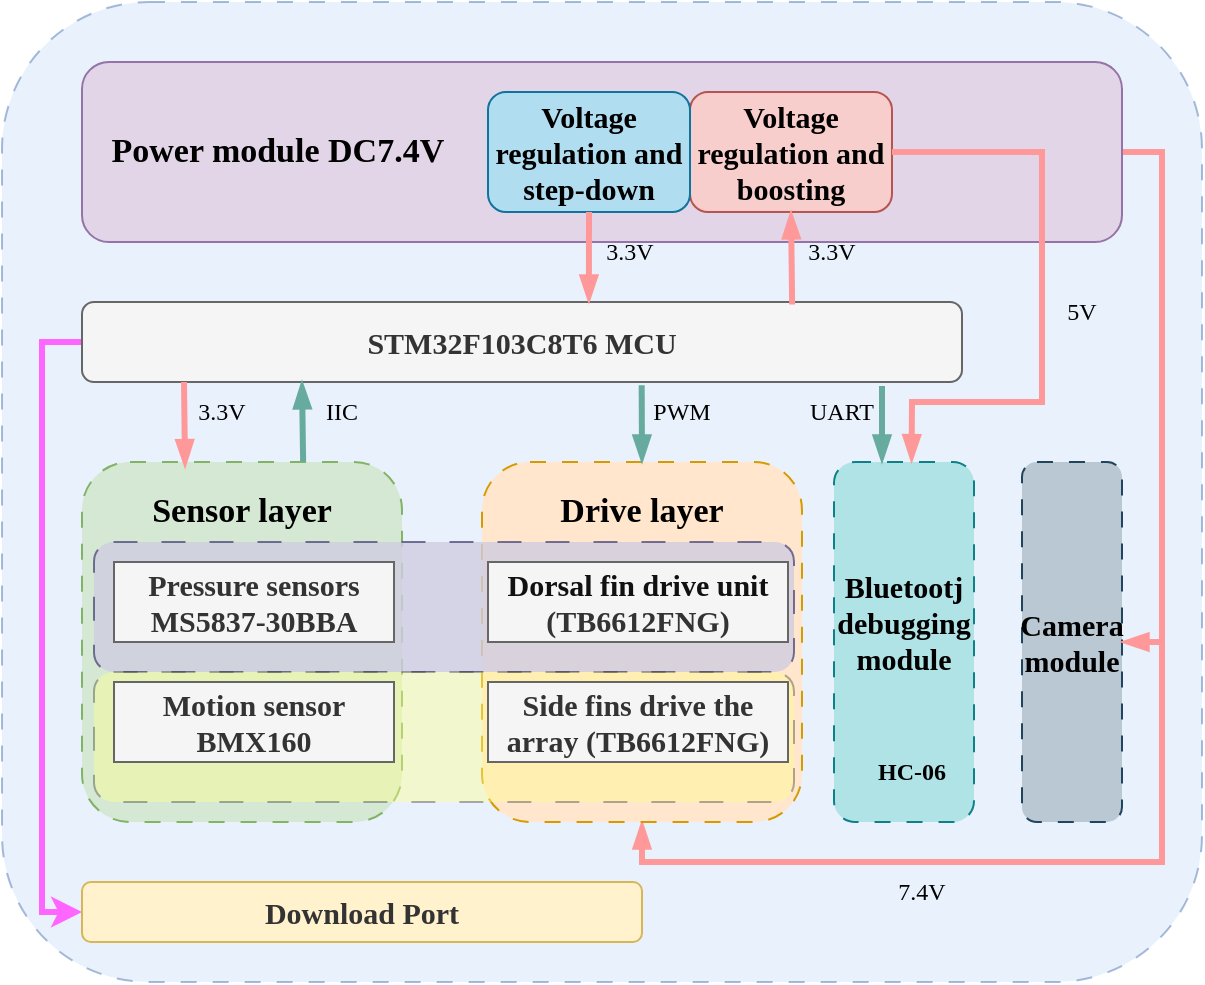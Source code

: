 <mxfile version="27.1.4">
  <diagram name="第 1 页" id="a25goBHYSJ6G8yLVW9Gv">
    <mxGraphModel dx="1160" dy="747" grid="1" gridSize="10" guides="1" tooltips="1" connect="1" arrows="1" fold="1" page="1" pageScale="1" pageWidth="827" pageHeight="1169" math="0" shadow="0">
      <root>
        <mxCell id="0" />
        <mxCell id="1" parent="0" />
        <mxCell id="xWq6DRBjydXVrkZtAr-p-1" value="" style="rounded=1;whiteSpace=wrap;html=1;fillColor=#dae8fc;strokeColor=#6c8ebf;dashed=1;dashPattern=8 8;glass=0;rotation=0;opacity=60;" vertex="1" parent="1">
          <mxGeometry x="114" y="95" width="600" height="490" as="geometry" />
        </mxCell>
        <mxCell id="xWq6DRBjydXVrkZtAr-p-2" value="" style="rounded=1;whiteSpace=wrap;html=1;fillColor=#d5e8d4;strokeColor=#82b366;dashed=1;dashPattern=8 8;" vertex="1" parent="1">
          <mxGeometry x="154" y="325" width="160" height="180" as="geometry" />
        </mxCell>
        <mxCell id="xWq6DRBjydXVrkZtAr-p-3" style="edgeStyle=orthogonalEdgeStyle;rounded=0;orthogonalLoop=1;jettySize=auto;html=1;exitX=1;exitY=0.5;exitDx=0;exitDy=0;entryX=0.5;entryY=1;entryDx=0;entryDy=0;strokeWidth=3;strokeColor=#FF9999;endArrow=blockThin;endFill=1;" edge="1" parent="1" source="xWq6DRBjydXVrkZtAr-p-4" target="xWq6DRBjydXVrkZtAr-p-10">
          <mxGeometry relative="1" as="geometry">
            <Array as="points">
              <mxPoint x="694" y="170" />
              <mxPoint x="694" y="525" />
              <mxPoint x="434" y="525" />
            </Array>
          </mxGeometry>
        </mxCell>
        <mxCell id="xWq6DRBjydXVrkZtAr-p-4" value="&lt;font face=&quot;Times New Roman&quot; style=&quot;font-size: 17px;&quot;&gt;&lt;b&gt;&amp;nbsp; &amp;nbsp;&lt;font style=&quot;&quot;&gt;Power module DC7.4V&lt;/font&gt;&lt;/b&gt;&lt;/font&gt;" style="rounded=1;whiteSpace=wrap;html=1;align=left;fillColor=#e1d5e7;strokeColor=#9673a6;" vertex="1" parent="1">
          <mxGeometry x="154" y="125" width="520" height="90" as="geometry" />
        </mxCell>
        <mxCell id="xWq6DRBjydXVrkZtAr-p-5" value="&lt;b style=&quot;&quot;&gt;&lt;font style=&quot;font-size: 15px;&quot; face=&quot;Times New Roman&quot;&gt;Voltage regulation and boosting&lt;/font&gt;&lt;/b&gt;" style="rounded=1;whiteSpace=wrap;html=1;fillColor=#f8cecc;strokeColor=#b85450;" vertex="1" parent="1">
          <mxGeometry x="458" y="140" width="101" height="60" as="geometry" />
        </mxCell>
        <mxCell id="xWq6DRBjydXVrkZtAr-p-6" value="&lt;b style=&quot;&quot;&gt;&lt;font style=&quot;font-size: 15px;&quot; face=&quot;Times New Roman&quot;&gt;Voltage regulation and step-down&lt;/font&gt;&lt;/b&gt;" style="rounded=1;whiteSpace=wrap;html=1;fillColor=#b1ddf0;strokeColor=#10739e;align=center;" vertex="1" parent="1">
          <mxGeometry x="357" y="140" width="101" height="60" as="geometry" />
        </mxCell>
        <mxCell id="xWq6DRBjydXVrkZtAr-p-7" style="edgeStyle=orthogonalEdgeStyle;rounded=0;orthogonalLoop=1;jettySize=auto;html=1;exitX=0;exitY=0.5;exitDx=0;exitDy=0;entryX=0;entryY=0.5;entryDx=0;entryDy=0;strokeWidth=3;strokeColor=#FF66FF;" edge="1" parent="1" source="xWq6DRBjydXVrkZtAr-p-8" target="xWq6DRBjydXVrkZtAr-p-12">
          <mxGeometry relative="1" as="geometry" />
        </mxCell>
        <mxCell id="xWq6DRBjydXVrkZtAr-p-8" value="&lt;font style=&quot;font-size: 15px;&quot;&gt;&lt;b style=&quot;&quot;&gt;&lt;font face=&quot;Times New Roman&quot;&gt;STM32F103C8T6&lt;/font&gt;&lt;font face=&quot;宋体&quot;&gt;&amp;nbsp;&lt;/font&gt;&lt;font face=&quot;Times New Roman&quot;&gt;MCU&lt;/font&gt;&lt;/b&gt;&lt;/font&gt;" style="rounded=1;whiteSpace=wrap;html=1;fillColor=#f5f5f5;fontColor=#333333;strokeColor=#666666;" vertex="1" parent="1">
          <mxGeometry x="154" y="245" width="440" height="40" as="geometry" />
        </mxCell>
        <mxCell id="xWq6DRBjydXVrkZtAr-p-9" value="&lt;font face=&quot;Times New Roman&quot; style=&quot;font-size: 17px;&quot;&gt;&lt;b style=&quot;&quot;&gt;Sensor layer&lt;/b&gt;&lt;/font&gt;" style="text;html=1;align=center;verticalAlign=middle;whiteSpace=wrap;rounded=0;" vertex="1" parent="1">
          <mxGeometry x="188" y="335" width="92" height="30" as="geometry" />
        </mxCell>
        <mxCell id="xWq6DRBjydXVrkZtAr-p-10" value="" style="rounded=1;whiteSpace=wrap;html=1;fillColor=#ffe6cc;strokeColor=#d79b00;dashed=1;dashPattern=8 8;" vertex="1" parent="1">
          <mxGeometry x="354" y="325" width="160" height="180" as="geometry" />
        </mxCell>
        <mxCell id="xWq6DRBjydXVrkZtAr-p-12" value="&lt;b style=&quot;color: rgb(51, 51, 51); font-size: 15px;&quot;&gt;&lt;font face=&quot;Times New Roman&quot;&gt;Download Port&lt;/font&gt;&lt;/b&gt;" style="rounded=1;whiteSpace=wrap;html=1;fillColor=#fff2cc;strokeColor=#d6b656;" vertex="1" parent="1">
          <mxGeometry x="154" y="535" width="280" height="30" as="geometry" />
        </mxCell>
        <mxCell id="xWq6DRBjydXVrkZtAr-p-13" value="" style="rounded=1;whiteSpace=wrap;html=1;fillColor=#bac8d3;strokeColor=#23445d;dashed=1;dashPattern=8 8;" vertex="1" parent="1">
          <mxGeometry x="624" y="325" width="50" height="180" as="geometry" />
        </mxCell>
        <mxCell id="xWq6DRBjydXVrkZtAr-p-14" value="&lt;font face=&quot;Times New Roman&quot; style=&quot;font-size: 15px;&quot;&gt;&lt;b&gt;Camera&lt;/b&gt;&lt;/font&gt;&lt;div&gt;&lt;font face=&quot;Times New Roman&quot; style=&quot;font-size: 15px;&quot;&gt;&lt;b&gt;module&lt;/b&gt;&lt;/font&gt;&lt;/div&gt;" style="text;html=1;align=center;verticalAlign=middle;whiteSpace=wrap;rounded=0;" vertex="1" parent="1">
          <mxGeometry x="634" y="355" width="30" height="120" as="geometry" />
        </mxCell>
        <mxCell id="xWq6DRBjydXVrkZtAr-p-15" value="" style="rounded=1;whiteSpace=wrap;html=1;fillColor=#b0e3e6;strokeColor=#0e8088;dashed=1;dashPattern=8 8;" vertex="1" parent="1">
          <mxGeometry x="530" y="325" width="70" height="180" as="geometry" />
        </mxCell>
        <mxCell id="xWq6DRBjydXVrkZtAr-p-16" value="&lt;font face=&quot;Times New Roman&quot; style=&quot;font-size: 15px;&quot;&gt;&lt;b style=&quot;&quot;&gt;Bluetootj&lt;/b&gt;&lt;/font&gt;&lt;div&gt;&lt;font face=&quot;Times New Roman&quot; style=&quot;font-size: 15px;&quot;&gt;&lt;b&gt;debugging&lt;/b&gt;&lt;/font&gt;&lt;/div&gt;&lt;div&gt;&lt;font face=&quot;Times New Roman&quot; style=&quot;font-size: 15px;&quot;&gt;&lt;b style=&quot;&quot;&gt;module&lt;/b&gt;&lt;/font&gt;&lt;/div&gt;" style="text;html=1;align=center;verticalAlign=middle;whiteSpace=wrap;rounded=0;" vertex="1" parent="1">
          <mxGeometry x="553" y="345" width="24" height="120" as="geometry" />
        </mxCell>
        <mxCell id="xWq6DRBjydXVrkZtAr-p-17" value="&lt;b&gt;&lt;font face=&quot;Times New Roman&quot;&gt;HC-06&lt;/font&gt;&lt;/b&gt;" style="text;html=1;align=center;verticalAlign=middle;whiteSpace=wrap;rounded=0;" vertex="1" parent="1">
          <mxGeometry x="539" y="465" width="60" height="30" as="geometry" />
        </mxCell>
        <mxCell id="xWq6DRBjydXVrkZtAr-p-18" value="&lt;font face=&quot;Times New Roman&quot;&gt;3.3V&lt;/font&gt;" style="text;html=1;align=center;verticalAlign=middle;whiteSpace=wrap;rounded=0;" vertex="1" parent="1">
          <mxGeometry x="398" y="205" width="60" height="30" as="geometry" />
        </mxCell>
        <mxCell id="xWq6DRBjydXVrkZtAr-p-19" value="" style="endArrow=blockThin;html=1;rounded=0;exitX=0.5;exitY=1;exitDx=0;exitDy=0;endFill=1;strokeWidth=3;fillColor=#ffff88;strokeColor=#FF9999;entryX=0.576;entryY=0;entryDx=0;entryDy=0;entryPerimeter=0;" edge="1" parent="1" source="xWq6DRBjydXVrkZtAr-p-6" target="xWq6DRBjydXVrkZtAr-p-8">
          <mxGeometry width="50" height="50" relative="1" as="geometry">
            <mxPoint x="84" y="465" as="sourcePoint" />
            <mxPoint x="503" y="245" as="targetPoint" />
          </mxGeometry>
        </mxCell>
        <mxCell id="xWq6DRBjydXVrkZtAr-p-20" value="" style="endArrow=blockThin;html=1;rounded=0;exitX=0.5;exitY=1;exitDx=0;exitDy=0;endFill=1;strokeWidth=3;fillColor=#fad9d5;strokeColor=#FF9999;entryX=0.322;entryY=0.013;entryDx=0;entryDy=0;entryPerimeter=0;" edge="1" parent="1" target="xWq6DRBjydXVrkZtAr-p-2">
          <mxGeometry width="50" height="50" relative="1" as="geometry">
            <mxPoint x="205" y="285" as="sourcePoint" />
            <mxPoint x="204" y="325" as="targetPoint" />
          </mxGeometry>
        </mxCell>
        <mxCell id="xWq6DRBjydXVrkZtAr-p-21" value="&lt;font face=&quot;Times New Roman&quot;&gt;3.3V&lt;/font&gt;" style="text;html=1;align=center;verticalAlign=middle;whiteSpace=wrap;rounded=0;" vertex="1" parent="1">
          <mxGeometry x="194" y="285" width="60" height="30" as="geometry" />
        </mxCell>
        <mxCell id="xWq6DRBjydXVrkZtAr-p-22" value="" style="endArrow=blockThin;html=1;rounded=0;exitX=0.807;exitY=0.032;exitDx=0;exitDy=0;endFill=1;strokeWidth=3;fillColor=#ffff88;strokeColor=#FF9999;entryX=0.5;entryY=1;entryDx=0;entryDy=0;exitPerimeter=0;" edge="1" parent="1" source="xWq6DRBjydXVrkZtAr-p-8" target="xWq6DRBjydXVrkZtAr-p-5">
          <mxGeometry width="50" height="50" relative="1" as="geometry">
            <mxPoint x="625" y="235" as="sourcePoint" />
            <mxPoint x="624" y="284" as="targetPoint" />
          </mxGeometry>
        </mxCell>
        <mxCell id="xWq6DRBjydXVrkZtAr-p-23" value="&lt;font face=&quot;Times New Roman&quot;&gt;3.3V&lt;/font&gt;" style="text;html=1;align=center;verticalAlign=middle;whiteSpace=wrap;rounded=0;" vertex="1" parent="1">
          <mxGeometry x="499" y="205" width="60" height="30" as="geometry" />
        </mxCell>
        <mxCell id="xWq6DRBjydXVrkZtAr-p-24" value="" style="endArrow=blockThin;html=1;rounded=0;endFill=1;strokeWidth=3;fillColor=#ffff88;strokeColor=#FF9999;entryX=1;entryY=0.5;entryDx=0;entryDy=0;" edge="1" parent="1" target="xWq6DRBjydXVrkZtAr-p-13">
          <mxGeometry width="50" height="50" relative="1" as="geometry">
            <mxPoint x="694" y="415" as="sourcePoint" />
            <mxPoint x="754" y="465" as="targetPoint" />
          </mxGeometry>
        </mxCell>
        <mxCell id="xWq6DRBjydXVrkZtAr-p-25" value="" style="endArrow=blockThin;html=1;rounded=0;exitX=1;exitY=0.5;exitDx=0;exitDy=0;endFill=1;strokeWidth=3;fillColor=#ffff88;strokeColor=#FF9999;entryX=0.554;entryY=-0.001;entryDx=0;entryDy=0;entryPerimeter=0;" edge="1" parent="1" source="xWq6DRBjydXVrkZtAr-p-5" target="xWq6DRBjydXVrkZtAr-p-15">
          <mxGeometry width="50" height="50" relative="1" as="geometry">
            <mxPoint x="754" y="315" as="sourcePoint" />
            <mxPoint x="755" y="357" as="targetPoint" />
            <Array as="points">
              <mxPoint x="634" y="170" />
              <mxPoint x="634" y="295" />
              <mxPoint x="569" y="295" />
            </Array>
          </mxGeometry>
        </mxCell>
        <mxCell id="xWq6DRBjydXVrkZtAr-p-26" value="" style="rounded=1;whiteSpace=wrap;html=1;fillColor=#d0cee2;strokeColor=#56517e;dashed=1;dashPattern=12 12;opacity=80;" vertex="1" parent="1">
          <mxGeometry x="160" y="365" width="350" height="65" as="geometry" />
        </mxCell>
        <mxCell id="xWq6DRBjydXVrkZtAr-p-27" value="&lt;font face=&quot;Times New Roman&quot;&gt;5V&lt;/font&gt;" style="text;html=1;align=center;verticalAlign=middle;whiteSpace=wrap;rounded=0;" vertex="1" parent="1">
          <mxGeometry x="624" y="235" width="60" height="30" as="geometry" />
        </mxCell>
        <mxCell id="xWq6DRBjydXVrkZtAr-p-28" value="&lt;font face=&quot;Times New Roman&quot;&gt;7.4V&lt;/font&gt;" style="text;html=1;align=center;verticalAlign=middle;whiteSpace=wrap;rounded=0;" vertex="1" parent="1">
          <mxGeometry x="544" y="525" width="60" height="30" as="geometry" />
        </mxCell>
        <mxCell id="xWq6DRBjydXVrkZtAr-p-29" value="" style="endArrow=blockThin;html=1;rounded=0;exitX=0.691;exitY=-0.001;exitDx=0;exitDy=0;endFill=1;strokeWidth=3;fillColor=#fad9d5;strokeColor=#67AB9F;entryX=0.25;entryY=1;entryDx=0;entryDy=0;exitPerimeter=0;" edge="1" parent="1" source="xWq6DRBjydXVrkZtAr-p-2" target="xWq6DRBjydXVrkZtAr-p-8">
          <mxGeometry width="50" height="50" relative="1" as="geometry">
            <mxPoint x="324" y="305" as="sourcePoint" />
            <mxPoint x="325" y="347" as="targetPoint" />
          </mxGeometry>
        </mxCell>
        <mxCell id="xWq6DRBjydXVrkZtAr-p-30" value="" style="endArrow=blockThin;html=1;rounded=0;exitX=0.636;exitY=1.041;exitDx=0;exitDy=0;endFill=1;strokeWidth=3;fillColor=#fad9d5;strokeColor=#67AB9F;entryX=0.5;entryY=0;entryDx=0;entryDy=0;exitPerimeter=0;" edge="1" parent="1" source="xWq6DRBjydXVrkZtAr-p-8" target="xWq6DRBjydXVrkZtAr-p-10">
          <mxGeometry width="50" height="50" relative="1" as="geometry">
            <mxPoint x="415" y="335" as="sourcePoint" />
            <mxPoint x="414" y="295" as="targetPoint" />
          </mxGeometry>
        </mxCell>
        <mxCell id="xWq6DRBjydXVrkZtAr-p-31" value="&lt;font face=&quot;Times New Roman&quot;&gt;IIC&lt;/font&gt;" style="text;html=1;align=center;verticalAlign=middle;whiteSpace=wrap;rounded=0;" vertex="1" parent="1">
          <mxGeometry x="254" y="285" width="60" height="30" as="geometry" />
        </mxCell>
        <mxCell id="xWq6DRBjydXVrkZtAr-p-32" value="&lt;font face=&quot;Times New Roman&quot;&gt;PWM&lt;/font&gt;" style="text;html=1;align=center;verticalAlign=middle;whiteSpace=wrap;rounded=0;" vertex="1" parent="1">
          <mxGeometry x="424" y="285" width="60" height="30" as="geometry" />
        </mxCell>
        <mxCell id="xWq6DRBjydXVrkZtAr-p-33" value="&lt;span style=&quot;font-size: 15px;&quot;&gt;&lt;b style=&quot;&quot;&gt;&lt;font face=&quot;Times New Roman&quot;&gt;Pressure sensors&lt;/font&gt;&lt;/b&gt;&lt;/span&gt;&lt;br&gt;&lt;div&gt;&lt;font style=&quot;font-size: 15px;&quot; face=&quot;Times New Roman&quot;&gt;&lt;b style=&quot;&quot;&gt;MS5837-30BBA&lt;/b&gt;&lt;/font&gt;&lt;/div&gt;" style="rounded=0;whiteSpace=wrap;html=1;fillColor=#f5f5f5;fontColor=#333333;strokeColor=#666666;" vertex="1" parent="1">
          <mxGeometry x="170" y="375" width="140" height="40" as="geometry" />
        </mxCell>
        <mxCell id="xWq6DRBjydXVrkZtAr-p-34" value="" style="rounded=1;whiteSpace=wrap;html=1;fillColor=#ffff88;strokeColor=#36393d;dashed=1;dashPattern=12 12;opacity=40;" vertex="1" parent="1">
          <mxGeometry x="160" y="430" width="350" height="65" as="geometry" />
        </mxCell>
        <mxCell id="xWq6DRBjydXVrkZtAr-p-35" value="&lt;font style=&quot;font-size: 15px;&quot;&gt;&lt;b&gt;&lt;font face=&quot;Times New Roman&quot; style=&quot;&quot;&gt;&lt;span style=&quot;cursor: pointer; color: rgb(17, 17, 17); text-align: start; white-space-collapse: preserve;&quot; class=&quot;&quot;&gt;Dorsal&lt;/span&gt;&lt;span style=&quot;cursor: pointer; color: rgb(17, 17, 17); text-align: start; white-space-collapse: preserve;&quot;&gt; &lt;/span&gt;&lt;span style=&quot;cursor: pointer; color: rgb(17, 17, 17); text-align: start; white-space-collapse: preserve;&quot; class=&quot;&quot;&gt;fin&lt;/span&gt;&lt;span style=&quot;cursor: pointer; color: rgb(17, 17, 17); text-align: start; white-space-collapse: preserve;&quot;&gt; &lt;/span&gt;&lt;span style=&quot;cursor: pointer; color: rgb(17, 17, 17); text-align: start; white-space-collapse: preserve;&quot; class=&quot;&quot;&gt;drive&lt;/span&gt;&lt;span style=&quot;cursor: pointer; color: rgb(17, 17, 17); text-align: start; white-space-collapse: preserve;&quot;&gt; &lt;/span&gt;&lt;span style=&quot;cursor: pointer; color: rgb(17, 17, 17); text-align: start; white-space-collapse: preserve;&quot; class=&quot;&quot;&gt;unit&lt;/span&gt;&lt;/font&gt;&lt;br&gt;&lt;/b&gt;&lt;/font&gt;&lt;div&gt;&lt;b style=&quot;&quot;&gt;&lt;font style=&quot;font-size: 15px;&quot; face=&quot;Times New Roman&quot;&gt;(TB6612FNG)&lt;/font&gt;&lt;/b&gt;&lt;/div&gt;" style="rounded=0;whiteSpace=wrap;html=1;fillColor=#f5f5f5;fontColor=#333333;strokeColor=#666666;" vertex="1" parent="1">
          <mxGeometry x="357" y="375" width="150" height="40" as="geometry" />
        </mxCell>
        <mxCell id="xWq6DRBjydXVrkZtAr-p-36" value="&lt;span style=&quot;font-size: 15px;&quot;&gt;&lt;b style=&quot;&quot;&gt;&lt;font face=&quot;Times New Roman&quot;&gt;Side fins drive the array (&lt;/font&gt;&lt;/b&gt;&lt;/span&gt;&lt;b style=&quot;background-color: transparent; color: light-dark(rgb(51, 51, 51), rgb(193, 193, 193)); font-size: 15px;&quot;&gt;&lt;font face=&quot;Times New Roman&quot;&gt;TB6612FNG)&lt;/font&gt;&lt;/b&gt;" style="rounded=0;whiteSpace=wrap;html=1;fillColor=#f5f5f5;fontColor=#333333;strokeColor=#666666;" vertex="1" parent="1">
          <mxGeometry x="357" y="435" width="150" height="40" as="geometry" />
        </mxCell>
        <mxCell id="xWq6DRBjydXVrkZtAr-p-37" value="&lt;font style=&quot;font-size: 15px;&quot;&gt;&lt;b style=&quot;&quot;&gt;&lt;font style=&quot;&quot; face=&quot;Times New Roman&quot;&gt;Motion sensor&lt;/font&gt;&lt;/b&gt;&lt;br&gt;&lt;/font&gt;&lt;div&gt;&lt;font style=&quot;font-size: 15px;&quot; face=&quot;Times New Roman&quot;&gt;&lt;b style=&quot;&quot;&gt;BMX160&lt;/b&gt;&lt;/font&gt;&lt;/div&gt;" style="rounded=0;whiteSpace=wrap;html=1;fillColor=#f5f5f5;fontColor=#333333;strokeColor=#666666;" vertex="1" parent="1">
          <mxGeometry x="170" y="435" width="140" height="40" as="geometry" />
        </mxCell>
        <mxCell id="xWq6DRBjydXVrkZtAr-p-38" value="&lt;font face=&quot;Times New Roman&quot;&gt;UART&lt;/font&gt;" style="text;html=1;align=center;verticalAlign=middle;whiteSpace=wrap;rounded=0;" vertex="1" parent="1">
          <mxGeometry x="504" y="285" width="60" height="30" as="geometry" />
        </mxCell>
        <mxCell id="xWq6DRBjydXVrkZtAr-p-39" value="" style="endArrow=blockThin;html=1;rounded=0;exitX=0.636;exitY=1.041;exitDx=0;exitDy=0;endFill=1;strokeWidth=3;fillColor=#fad9d5;strokeColor=#67AB9F;entryX=0.5;entryY=0;entryDx=0;entryDy=0;exitPerimeter=0;" edge="1" parent="1">
          <mxGeometry width="50" height="50" relative="1" as="geometry">
            <mxPoint x="554" y="287" as="sourcePoint" />
            <mxPoint x="554" y="325" as="targetPoint" />
          </mxGeometry>
        </mxCell>
        <mxCell id="xWq6DRBjydXVrkZtAr-p-48" value="&lt;font face=&quot;Times New Roman&quot; style=&quot;font-size: 17px;&quot;&gt;&lt;b style=&quot;&quot;&gt;Drive layer&lt;/b&gt;&lt;/font&gt;" style="text;html=1;align=center;verticalAlign=middle;whiteSpace=wrap;rounded=0;" vertex="1" parent="1">
          <mxGeometry x="388" y="335" width="92" height="30" as="geometry" />
        </mxCell>
      </root>
    </mxGraphModel>
  </diagram>
</mxfile>
